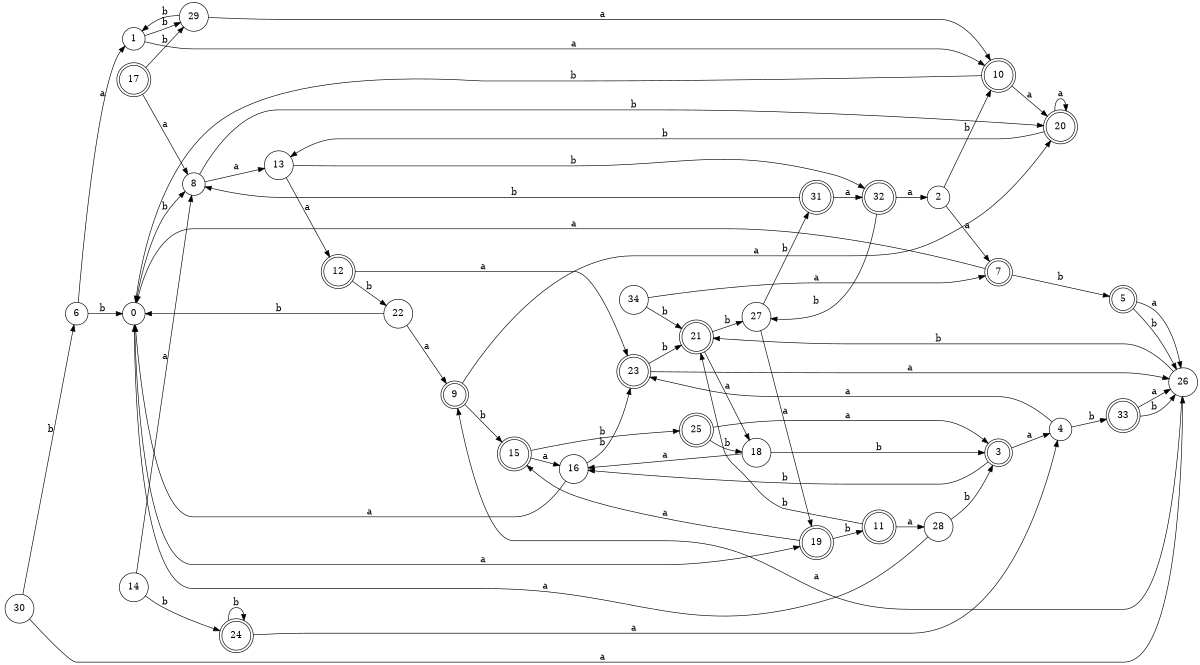 digraph n28_8 {
__start0 [label="" shape="none"];

rankdir=LR;
size="8,5";

s0 [style="filled", color="black", fillcolor="white" shape="circle", label="0"];
s1 [style="filled", color="black", fillcolor="white" shape="circle", label="1"];
s2 [style="filled", color="black", fillcolor="white" shape="circle", label="2"];
s3 [style="rounded,filled", color="black", fillcolor="white" shape="doublecircle", label="3"];
s4 [style="filled", color="black", fillcolor="white" shape="circle", label="4"];
s5 [style="rounded,filled", color="black", fillcolor="white" shape="doublecircle", label="5"];
s6 [style="filled", color="black", fillcolor="white" shape="circle", label="6"];
s7 [style="rounded,filled", color="black", fillcolor="white" shape="doublecircle", label="7"];
s8 [style="filled", color="black", fillcolor="white" shape="circle", label="8"];
s9 [style="rounded,filled", color="black", fillcolor="white" shape="doublecircle", label="9"];
s10 [style="rounded,filled", color="black", fillcolor="white" shape="doublecircle", label="10"];
s11 [style="rounded,filled", color="black", fillcolor="white" shape="doublecircle", label="11"];
s12 [style="rounded,filled", color="black", fillcolor="white" shape="doublecircle", label="12"];
s13 [style="filled", color="black", fillcolor="white" shape="circle", label="13"];
s14 [style="filled", color="black", fillcolor="white" shape="circle", label="14"];
s15 [style="rounded,filled", color="black", fillcolor="white" shape="doublecircle", label="15"];
s16 [style="filled", color="black", fillcolor="white" shape="circle", label="16"];
s17 [style="rounded,filled", color="black", fillcolor="white" shape="doublecircle", label="17"];
s18 [style="filled", color="black", fillcolor="white" shape="circle", label="18"];
s19 [style="rounded,filled", color="black", fillcolor="white" shape="doublecircle", label="19"];
s20 [style="rounded,filled", color="black", fillcolor="white" shape="doublecircle", label="20"];
s21 [style="rounded,filled", color="black", fillcolor="white" shape="doublecircle", label="21"];
s22 [style="filled", color="black", fillcolor="white" shape="circle", label="22"];
s23 [style="rounded,filled", color="black", fillcolor="white" shape="doublecircle", label="23"];
s24 [style="rounded,filled", color="black", fillcolor="white" shape="doublecircle", label="24"];
s25 [style="rounded,filled", color="black", fillcolor="white" shape="doublecircle", label="25"];
s26 [style="filled", color="black", fillcolor="white" shape="circle", label="26"];
s27 [style="filled", color="black", fillcolor="white" shape="circle", label="27"];
s28 [style="filled", color="black", fillcolor="white" shape="circle", label="28"];
s29 [style="filled", color="black", fillcolor="white" shape="circle", label="29"];
s30 [style="filled", color="black", fillcolor="white" shape="circle", label="30"];
s31 [style="rounded,filled", color="black", fillcolor="white" shape="doublecircle", label="31"];
s32 [style="rounded,filled", color="black", fillcolor="white" shape="doublecircle", label="32"];
s33 [style="rounded,filled", color="black", fillcolor="white" shape="doublecircle", label="33"];
s34 [style="filled", color="black", fillcolor="white" shape="circle", label="34"];
s0 -> s19 [label="a"];
s0 -> s8 [label="b"];
s1 -> s10 [label="a"];
s1 -> s29 [label="b"];
s2 -> s7 [label="a"];
s2 -> s10 [label="b"];
s3 -> s4 [label="a"];
s3 -> s16 [label="b"];
s4 -> s23 [label="a"];
s4 -> s33 [label="b"];
s5 -> s26 [label="a"];
s5 -> s26 [label="b"];
s6 -> s1 [label="a"];
s6 -> s0 [label="b"];
s7 -> s0 [label="a"];
s7 -> s5 [label="b"];
s8 -> s13 [label="a"];
s8 -> s20 [label="b"];
s9 -> s20 [label="a"];
s9 -> s15 [label="b"];
s10 -> s20 [label="a"];
s10 -> s0 [label="b"];
s11 -> s28 [label="a"];
s11 -> s21 [label="b"];
s12 -> s23 [label="a"];
s12 -> s22 [label="b"];
s13 -> s12 [label="a"];
s13 -> s32 [label="b"];
s14 -> s8 [label="a"];
s14 -> s24 [label="b"];
s15 -> s16 [label="a"];
s15 -> s25 [label="b"];
s16 -> s0 [label="a"];
s16 -> s23 [label="b"];
s17 -> s8 [label="a"];
s17 -> s29 [label="b"];
s18 -> s16 [label="a"];
s18 -> s3 [label="b"];
s19 -> s15 [label="a"];
s19 -> s11 [label="b"];
s20 -> s20 [label="a"];
s20 -> s13 [label="b"];
s21 -> s18 [label="a"];
s21 -> s27 [label="b"];
s22 -> s9 [label="a"];
s22 -> s0 [label="b"];
s23 -> s26 [label="a"];
s23 -> s21 [label="b"];
s24 -> s4 [label="a"];
s24 -> s24 [label="b"];
s25 -> s3 [label="a"];
s25 -> s18 [label="b"];
s26 -> s9 [label="a"];
s26 -> s21 [label="b"];
s27 -> s19 [label="a"];
s27 -> s31 [label="b"];
s28 -> s0 [label="a"];
s28 -> s3 [label="b"];
s29 -> s10 [label="a"];
s29 -> s1 [label="b"];
s30 -> s26 [label="a"];
s30 -> s6 [label="b"];
s31 -> s32 [label="a"];
s31 -> s8 [label="b"];
s32 -> s2 [label="a"];
s32 -> s27 [label="b"];
s33 -> s26 [label="a"];
s33 -> s26 [label="b"];
s34 -> s7 [label="a"];
s34 -> s21 [label="b"];

}